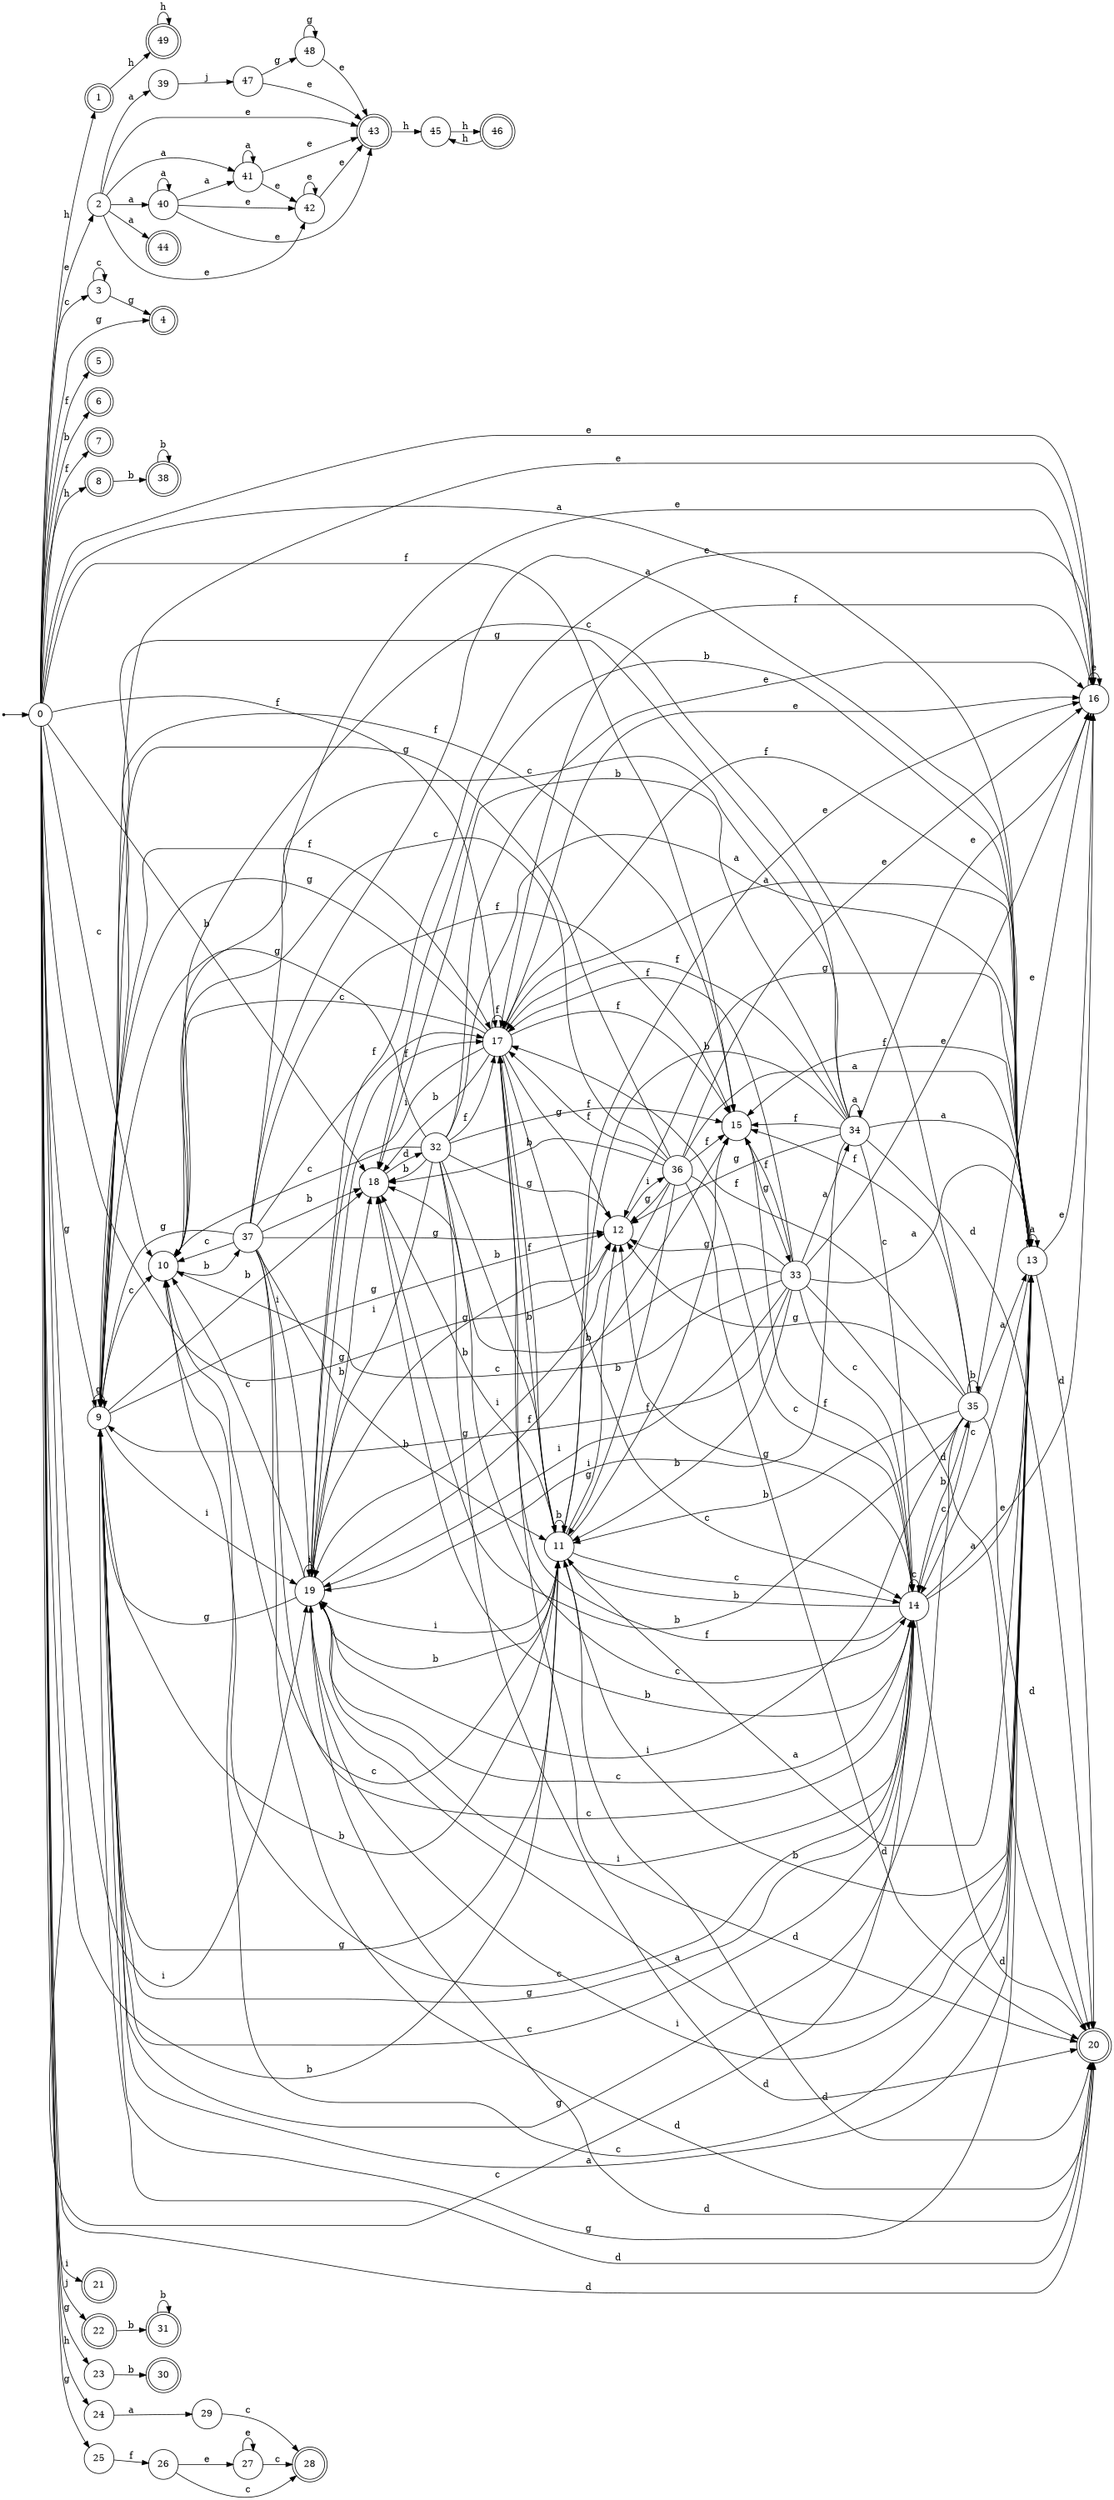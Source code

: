 digraph finite_state_machine {
rankdir=LR;
size="20,20";
node [shape = point]; "dummy0"
node [shape = circle]; "0";
"dummy0" -> "0";
node [shape = doublecircle]; "1";node [shape = circle]; "2";
node [shape = circle]; "3";
node [shape = doublecircle]; "4";node [shape = doublecircle]; "5";node [shape = doublecircle]; "6";node [shape = doublecircle]; "7";node [shape = doublecircle]; "8";node [shape = circle]; "9";
node [shape = circle]; "10";
node [shape = circle]; "11";
node [shape = circle]; "12";
node [shape = circle]; "13";
node [shape = circle]; "14";
node [shape = circle]; "15";
node [shape = circle]; "16";
node [shape = circle]; "17";
node [shape = circle]; "18";
node [shape = circle]; "19";
node [shape = doublecircle]; "20";node [shape = doublecircle]; "21";node [shape = doublecircle]; "22";node [shape = circle]; "23";
node [shape = circle]; "24";
node [shape = circle]; "25";
node [shape = circle]; "26";
node [shape = circle]; "27";
node [shape = doublecircle]; "28";node [shape = circle]; "29";
node [shape = doublecircle]; "30";node [shape = doublecircle]; "31";node [shape = circle]; "32";
node [shape = circle]; "33";
node [shape = circle]; "34";
node [shape = circle]; "35";
node [shape = circle]; "36";
node [shape = circle]; "37";
node [shape = doublecircle]; "38";node [shape = circle]; "39";
node [shape = circle]; "40";
node [shape = circle]; "41";
node [shape = circle]; "42";
node [shape = doublecircle]; "43";node [shape = doublecircle]; "44";node [shape = circle]; "45";
node [shape = doublecircle]; "46";node [shape = circle]; "47";
node [shape = circle]; "48";
node [shape = doublecircle]; "49";"0" -> "8" [label = "h"];
 "0" -> "1" [label = "h"];
 "0" -> "24" [label = "h"];
 "0" -> "16" [label = "e"];
 "0" -> "2" [label = "e"];
 "0" -> "10" [label = "c"];
 "0" -> "3" [label = "c"];
 "0" -> "14" [label = "c"];
 "0" -> "4" [label = "g"];
 "0" -> "23" [label = "g"];
 "0" -> "9" [label = "g"];
 "0" -> "12" [label = "g"];
 "0" -> "25" [label = "g"];
 "0" -> "17" [label = "f"];
 "0" -> "15" [label = "f"];
 "0" -> "5" [label = "f"];
 "0" -> "7" [label = "f"];
 "0" -> "18" [label = "b"];
 "0" -> "11" [label = "b"];
 "0" -> "6" [label = "b"];
 "0" -> "13" [label = "a"];
 "0" -> "19" [label = "i"];
 "0" -> "21" [label = "i"];
 "0" -> "20" [label = "d"];
 "0" -> "22" [label = "j"];
 "25" -> "26" [label = "f"];
 "26" -> "27" [label = "e"];
 "26" -> "28" [label = "c"];
 "27" -> "27" [label = "e"];
 "27" -> "28" [label = "c"];
 "24" -> "29" [label = "a"];
 "29" -> "28" [label = "c"];
 "23" -> "30" [label = "b"];
 "22" -> "31" [label = "b"];
 "31" -> "31" [label = "b"];
 "19" -> "19" [label = "i"];
 "19" -> "9" [label = "g"];
 "19" -> "12" [label = "g"];
 "19" -> "10" [label = "c"];
 "19" -> "14" [label = "c"];
 "19" -> "18" [label = "b"];
 "19" -> "11" [label = "b"];
 "19" -> "13" [label = "a"];
 "19" -> "17" [label = "f"];
 "19" -> "15" [label = "f"];
 "19" -> "16" [label = "e"];
 "19" -> "20" [label = "d"];
 "18" -> "32" [label = "d"];
 "32" -> "18" [label = "b"];
 "32" -> "11" [label = "b"];
 "32" -> "9" [label = "g"];
 "32" -> "12" [label = "g"];
 "32" -> "10" [label = "c"];
 "32" -> "14" [label = "c"];
 "32" -> "13" [label = "a"];
 "32" -> "17" [label = "f"];
 "32" -> "15" [label = "f"];
 "32" -> "16" [label = "e"];
 "32" -> "19" [label = "i"];
 "32" -> "20" [label = "d"];
 "17" -> "17" [label = "f"];
 "17" -> "15" [label = "f"];
 "17" -> "16" [label = "e"];
 "17" -> "9" [label = "g"];
 "17" -> "12" [label = "g"];
 "17" -> "10" [label = "c"];
 "17" -> "14" [label = "c"];
 "17" -> "18" [label = "b"];
 "17" -> "11" [label = "b"];
 "17" -> "13" [label = "a"];
 "17" -> "19" [label = "i"];
 "17" -> "20" [label = "d"];
 "16" -> "16" [label = "e"];
 "16" -> "17" [label = "f"];
 "15" -> "33" [label = "g"];
 "33" -> "17" [label = "f"];
 "33" -> "15" [label = "f"];
 "33" -> "34" [label = "a"];
 "33" -> "13" [label = "a"];
 "33" -> "9" [label = "g"];
 "33" -> "12" [label = "g"];
 "33" -> "10" [label = "c"];
 "33" -> "14" [label = "c"];
 "33" -> "18" [label = "b"];
 "33" -> "11" [label = "b"];
 "33" -> "16" [label = "e"];
 "33" -> "19" [label = "i"];
 "33" -> "20" [label = "d"];
 "34" -> "34" [label = "a"];
 "34" -> "13" [label = "a"];
 "34" -> "17" [label = "f"];
 "34" -> "15" [label = "f"];
 "34" -> "9" [label = "g"];
 "34" -> "12" [label = "g"];
 "34" -> "10" [label = "c"];
 "34" -> "14" [label = "c"];
 "34" -> "18" [label = "b"];
 "34" -> "11" [label = "b"];
 "34" -> "16" [label = "e"];
 "34" -> "19" [label = "i"];
 "34" -> "20" [label = "d"];
 "14" -> "10" [label = "c"];
 "14" -> "14" [label = "c"];
 "14" -> "11" [label = "b"];
 "14" -> "18" [label = "b"];
 "14" -> "35" [label = "b"];
 "14" -> "9" [label = "g"];
 "14" -> "12" [label = "g"];
 "14" -> "13" [label = "a"];
 "14" -> "17" [label = "f"];
 "14" -> "15" [label = "f"];
 "14" -> "16" [label = "e"];
 "14" -> "19" [label = "i"];
 "14" -> "20" [label = "d"];
 "35" -> "11" [label = "b"];
 "35" -> "18" [label = "b"];
 "35" -> "35" [label = "b"];
 "35" -> "10" [label = "c"];
 "35" -> "14" [label = "c"];
 "35" -> "9" [label = "g"];
 "35" -> "12" [label = "g"];
 "35" -> "13" [label = "a"];
 "35" -> "17" [label = "f"];
 "35" -> "15" [label = "f"];
 "35" -> "16" [label = "e"];
 "35" -> "19" [label = "i"];
 "35" -> "20" [label = "d"];
 "13" -> "13" [label = "a"];
 "13" -> "9" [label = "g"];
 "13" -> "12" [label = "g"];
 "13" -> "10" [label = "c"];
 "13" -> "14" [label = "c"];
 "13" -> "18" [label = "b"];
 "13" -> "11" [label = "b"];
 "13" -> "17" [label = "f"];
 "13" -> "15" [label = "f"];
 "13" -> "16" [label = "e"];
 "13" -> "19" [label = "i"];
 "13" -> "20" [label = "d"];
 "12" -> "36" [label = "i"];
 "36" -> "9" [label = "g"];
 "36" -> "12" [label = "g"];
 "36" -> "13" [label = "a"];
 "36" -> "10" [label = "c"];
 "36" -> "14" [label = "c"];
 "36" -> "18" [label = "b"];
 "36" -> "11" [label = "b"];
 "36" -> "17" [label = "f"];
 "36" -> "15" [label = "f"];
 "36" -> "16" [label = "e"];
 "36" -> "19" [label = "i"];
 "36" -> "20" [label = "d"];
 "11" -> "18" [label = "b"];
 "11" -> "11" [label = "b"];
 "11" -> "9" [label = "g"];
 "11" -> "12" [label = "g"];
 "11" -> "10" [label = "c"];
 "11" -> "14" [label = "c"];
 "11" -> "13" [label = "a"];
 "11" -> "17" [label = "f"];
 "11" -> "15" [label = "f"];
 "11" -> "16" [label = "e"];
 "11" -> "19" [label = "i"];
 "11" -> "20" [label = "d"];
 "10" -> "37" [label = "b"];
 "37" -> "10" [label = "c"];
 "37" -> "14" [label = "c"];
 "37" -> "9" [label = "g"];
 "37" -> "12" [label = "g"];
 "37" -> "18" [label = "b"];
 "37" -> "11" [label = "b"];
 "37" -> "13" [label = "a"];
 "37" -> "17" [label = "f"];
 "37" -> "15" [label = "f"];
 "37" -> "16" [label = "e"];
 "37" -> "19" [label = "i"];
 "37" -> "20" [label = "d"];
 "9" -> "9" [label = "g"];
 "9" -> "12" [label = "g"];
 "9" -> "10" [label = "c"];
 "9" -> "14" [label = "c"];
 "9" -> "18" [label = "b"];
 "9" -> "11" [label = "b"];
 "9" -> "13" [label = "a"];
 "9" -> "17" [label = "f"];
 "9" -> "15" [label = "f"];
 "9" -> "16" [label = "e"];
 "9" -> "19" [label = "i"];
 "9" -> "20" [label = "d"];
 "8" -> "38" [label = "b"];
 "38" -> "38" [label = "b"];
 "3" -> "3" [label = "c"];
 "3" -> "4" [label = "g"];
 "2" -> "40" [label = "a"];
 "2" -> "41" [label = "a"];
 "2" -> "44" [label = "a"];
 "2" -> "39" [label = "a"];
 "2" -> "42" [label = "e"];
 "2" -> "43" [label = "e"];
 "43" -> "45" [label = "h"];
 "45" -> "46" [label = "h"];
 "46" -> "45" [label = "h"];
 "42" -> "42" [label = "e"];
 "42" -> "43" [label = "e"];
 "41" -> "41" [label = "a"];
 "41" -> "42" [label = "e"];
 "41" -> "43" [label = "e"];
 "40" -> "40" [label = "a"];
 "40" -> "41" [label = "a"];
 "40" -> "42" [label = "e"];
 "40" -> "43" [label = "e"];
 "39" -> "47" [label = "j"];
 "47" -> "48" [label = "g"];
 "47" -> "43" [label = "e"];
 "48" -> "48" [label = "g"];
 "48" -> "43" [label = "e"];
 "1" -> "49" [label = "h"];
 "49" -> "49" [label = "h"];
 }
